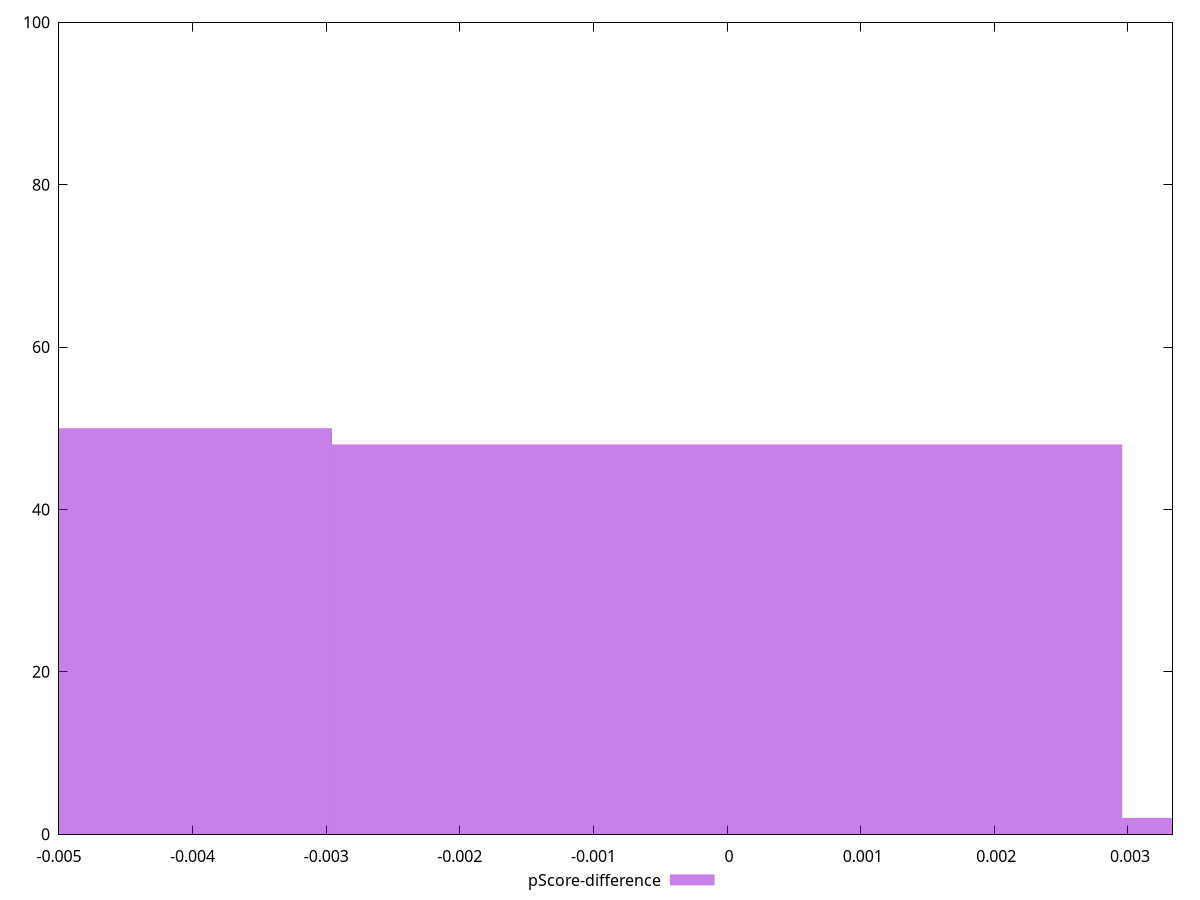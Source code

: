 reset

$pScoreDifference <<EOF
0 48
-0.005913672844021161 50
0.005913672844021161 2
EOF

set key outside below
set boxwidth 0.005913672844021161
set xrange [-0.0050000000000000044:0.0033333333333332993]
set yrange [0:100]
set trange [0:100]
set style fill transparent solid 0.5 noborder
set terminal svg size 640, 490 enhanced background rgb 'white'
set output "report_00025_2021-02-22T21:38:55.199Z/unminified-css/samples/pages/pScore-difference/histogram.svg"

plot $pScoreDifference title "pScore-difference" with boxes

reset
